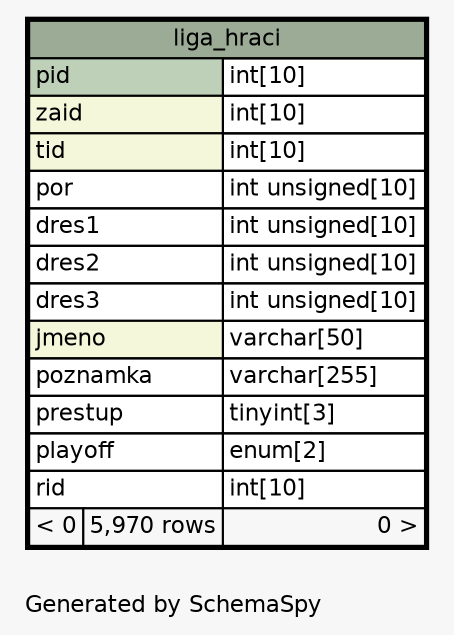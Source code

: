 // dot 2.38.0 on Mac OS X 10.9.4
// SchemaSpy rev 590
digraph "oneDegreeRelationshipsDiagram" {
  graph [
    rankdir="RL"
    bgcolor="#f7f7f7"
    label="\nGenerated by SchemaSpy"
    labeljust="l"
    nodesep="0.18"
    ranksep="0.46"
    fontname="Helvetica"
    fontsize="11"
  ];
  node [
    fontname="Helvetica"
    fontsize="11"
    shape="plaintext"
  ];
  edge [
    arrowsize="0.8"
  ];
  "liga_hraci" [
    label=<
    <TABLE BORDER="2" CELLBORDER="1" CELLSPACING="0" BGCOLOR="#ffffff">
      <TR><TD COLSPAN="3" BGCOLOR="#9bab96" ALIGN="CENTER">liga_hraci</TD></TR>
      <TR><TD PORT="pid" COLSPAN="2" BGCOLOR="#bed1b8" ALIGN="LEFT">pid</TD><TD PORT="pid.type" ALIGN="LEFT">int[10]</TD></TR>
      <TR><TD PORT="zaid" COLSPAN="2" BGCOLOR="#f4f7da" ALIGN="LEFT">zaid</TD><TD PORT="zaid.type" ALIGN="LEFT">int[10]</TD></TR>
      <TR><TD PORT="tid" COLSPAN="2" BGCOLOR="#f4f7da" ALIGN="LEFT">tid</TD><TD PORT="tid.type" ALIGN="LEFT">int[10]</TD></TR>
      <TR><TD PORT="por" COLSPAN="2" ALIGN="LEFT">por</TD><TD PORT="por.type" ALIGN="LEFT">int unsigned[10]</TD></TR>
      <TR><TD PORT="dres1" COLSPAN="2" ALIGN="LEFT">dres1</TD><TD PORT="dres1.type" ALIGN="LEFT">int unsigned[10]</TD></TR>
      <TR><TD PORT="dres2" COLSPAN="2" ALIGN="LEFT">dres2</TD><TD PORT="dres2.type" ALIGN="LEFT">int unsigned[10]</TD></TR>
      <TR><TD PORT="dres3" COLSPAN="2" ALIGN="LEFT">dres3</TD><TD PORT="dres3.type" ALIGN="LEFT">int unsigned[10]</TD></TR>
      <TR><TD PORT="jmeno" COLSPAN="2" BGCOLOR="#f4f7da" ALIGN="LEFT">jmeno</TD><TD PORT="jmeno.type" ALIGN="LEFT">varchar[50]</TD></TR>
      <TR><TD PORT="poznamka" COLSPAN="2" ALIGN="LEFT">poznamka</TD><TD PORT="poznamka.type" ALIGN="LEFT">varchar[255]</TD></TR>
      <TR><TD PORT="prestup" COLSPAN="2" ALIGN="LEFT">prestup</TD><TD PORT="prestup.type" ALIGN="LEFT">tinyint[3]</TD></TR>
      <TR><TD PORT="playoff" COLSPAN="2" ALIGN="LEFT">playoff</TD><TD PORT="playoff.type" ALIGN="LEFT">enum[2]</TD></TR>
      <TR><TD PORT="rid" COLSPAN="2" ALIGN="LEFT">rid</TD><TD PORT="rid.type" ALIGN="LEFT">int[10]</TD></TR>
      <TR><TD ALIGN="LEFT" BGCOLOR="#f7f7f7">&lt; 0</TD><TD ALIGN="RIGHT" BGCOLOR="#f7f7f7">5,970 rows</TD><TD ALIGN="RIGHT" BGCOLOR="#f7f7f7">0 &gt;</TD></TR>
    </TABLE>>
    URL="liga_hraci.html"
    tooltip="liga_hraci"
  ];
}
